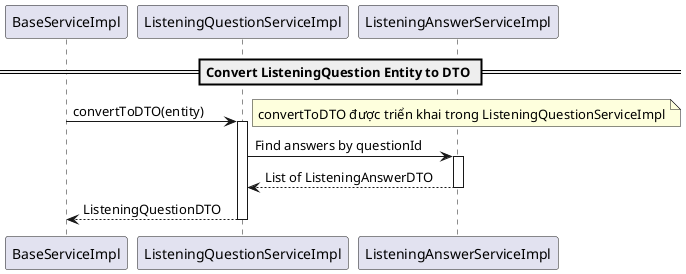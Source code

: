 @startuml ConvertToDTO

participant "BaseServiceImpl" as BSI
participant "ListeningQuestionServiceImpl" as LQS
participant "ListeningAnswerServiceImpl" as LAS

== Convert ListeningQuestion Entity to DTO ==
BSI -> LQS: convertToDTO(entity)
note right: convertToDTO được triển khai trong ListeningQuestionServiceImpl
activate LQS

LQS -> LAS: Find answers by questionId
activate LAS
LAS --> LQS: List of ListeningAnswerDTO
deactivate LAS

LQS --> BSI: ListeningQuestionDTO
deactivate LQS

@enduml
